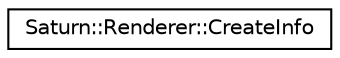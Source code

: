 digraph "Graphical Class Hierarchy"
{
  edge [fontname="Helvetica",fontsize="10",labelfontname="Helvetica",labelfontsize="10"];
  node [fontname="Helvetica",fontsize="10",shape=record];
  rankdir="LR";
  Node0 [label="Saturn::Renderer::CreateInfo",height=0.2,width=0.4,color="black", fillcolor="white", style="filled",URL="$struct_saturn_1_1_renderer_1_1_create_info.html"];
}
